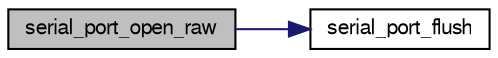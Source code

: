 digraph "serial_port_open_raw"
{
  edge [fontname="FreeSans",fontsize="10",labelfontname="FreeSans",labelfontsize="10"];
  node [fontname="FreeSans",fontsize="10",shape=record];
  rankdir="LR";
  Node1 [label="serial_port_open_raw",height=0.2,width=0.4,color="black", fillcolor="grey75", style="filled", fontcolor="black"];
  Node1 -> Node2 [color="midnightblue",fontsize="10",style="solid",fontname="FreeSans"];
  Node2 [label="serial_port_flush",height=0.2,width=0.4,color="black", fillcolor="white", style="filled",URL="$serial__port_8c.html#afafe7988057b4462cafea02de41b6488"];
}
